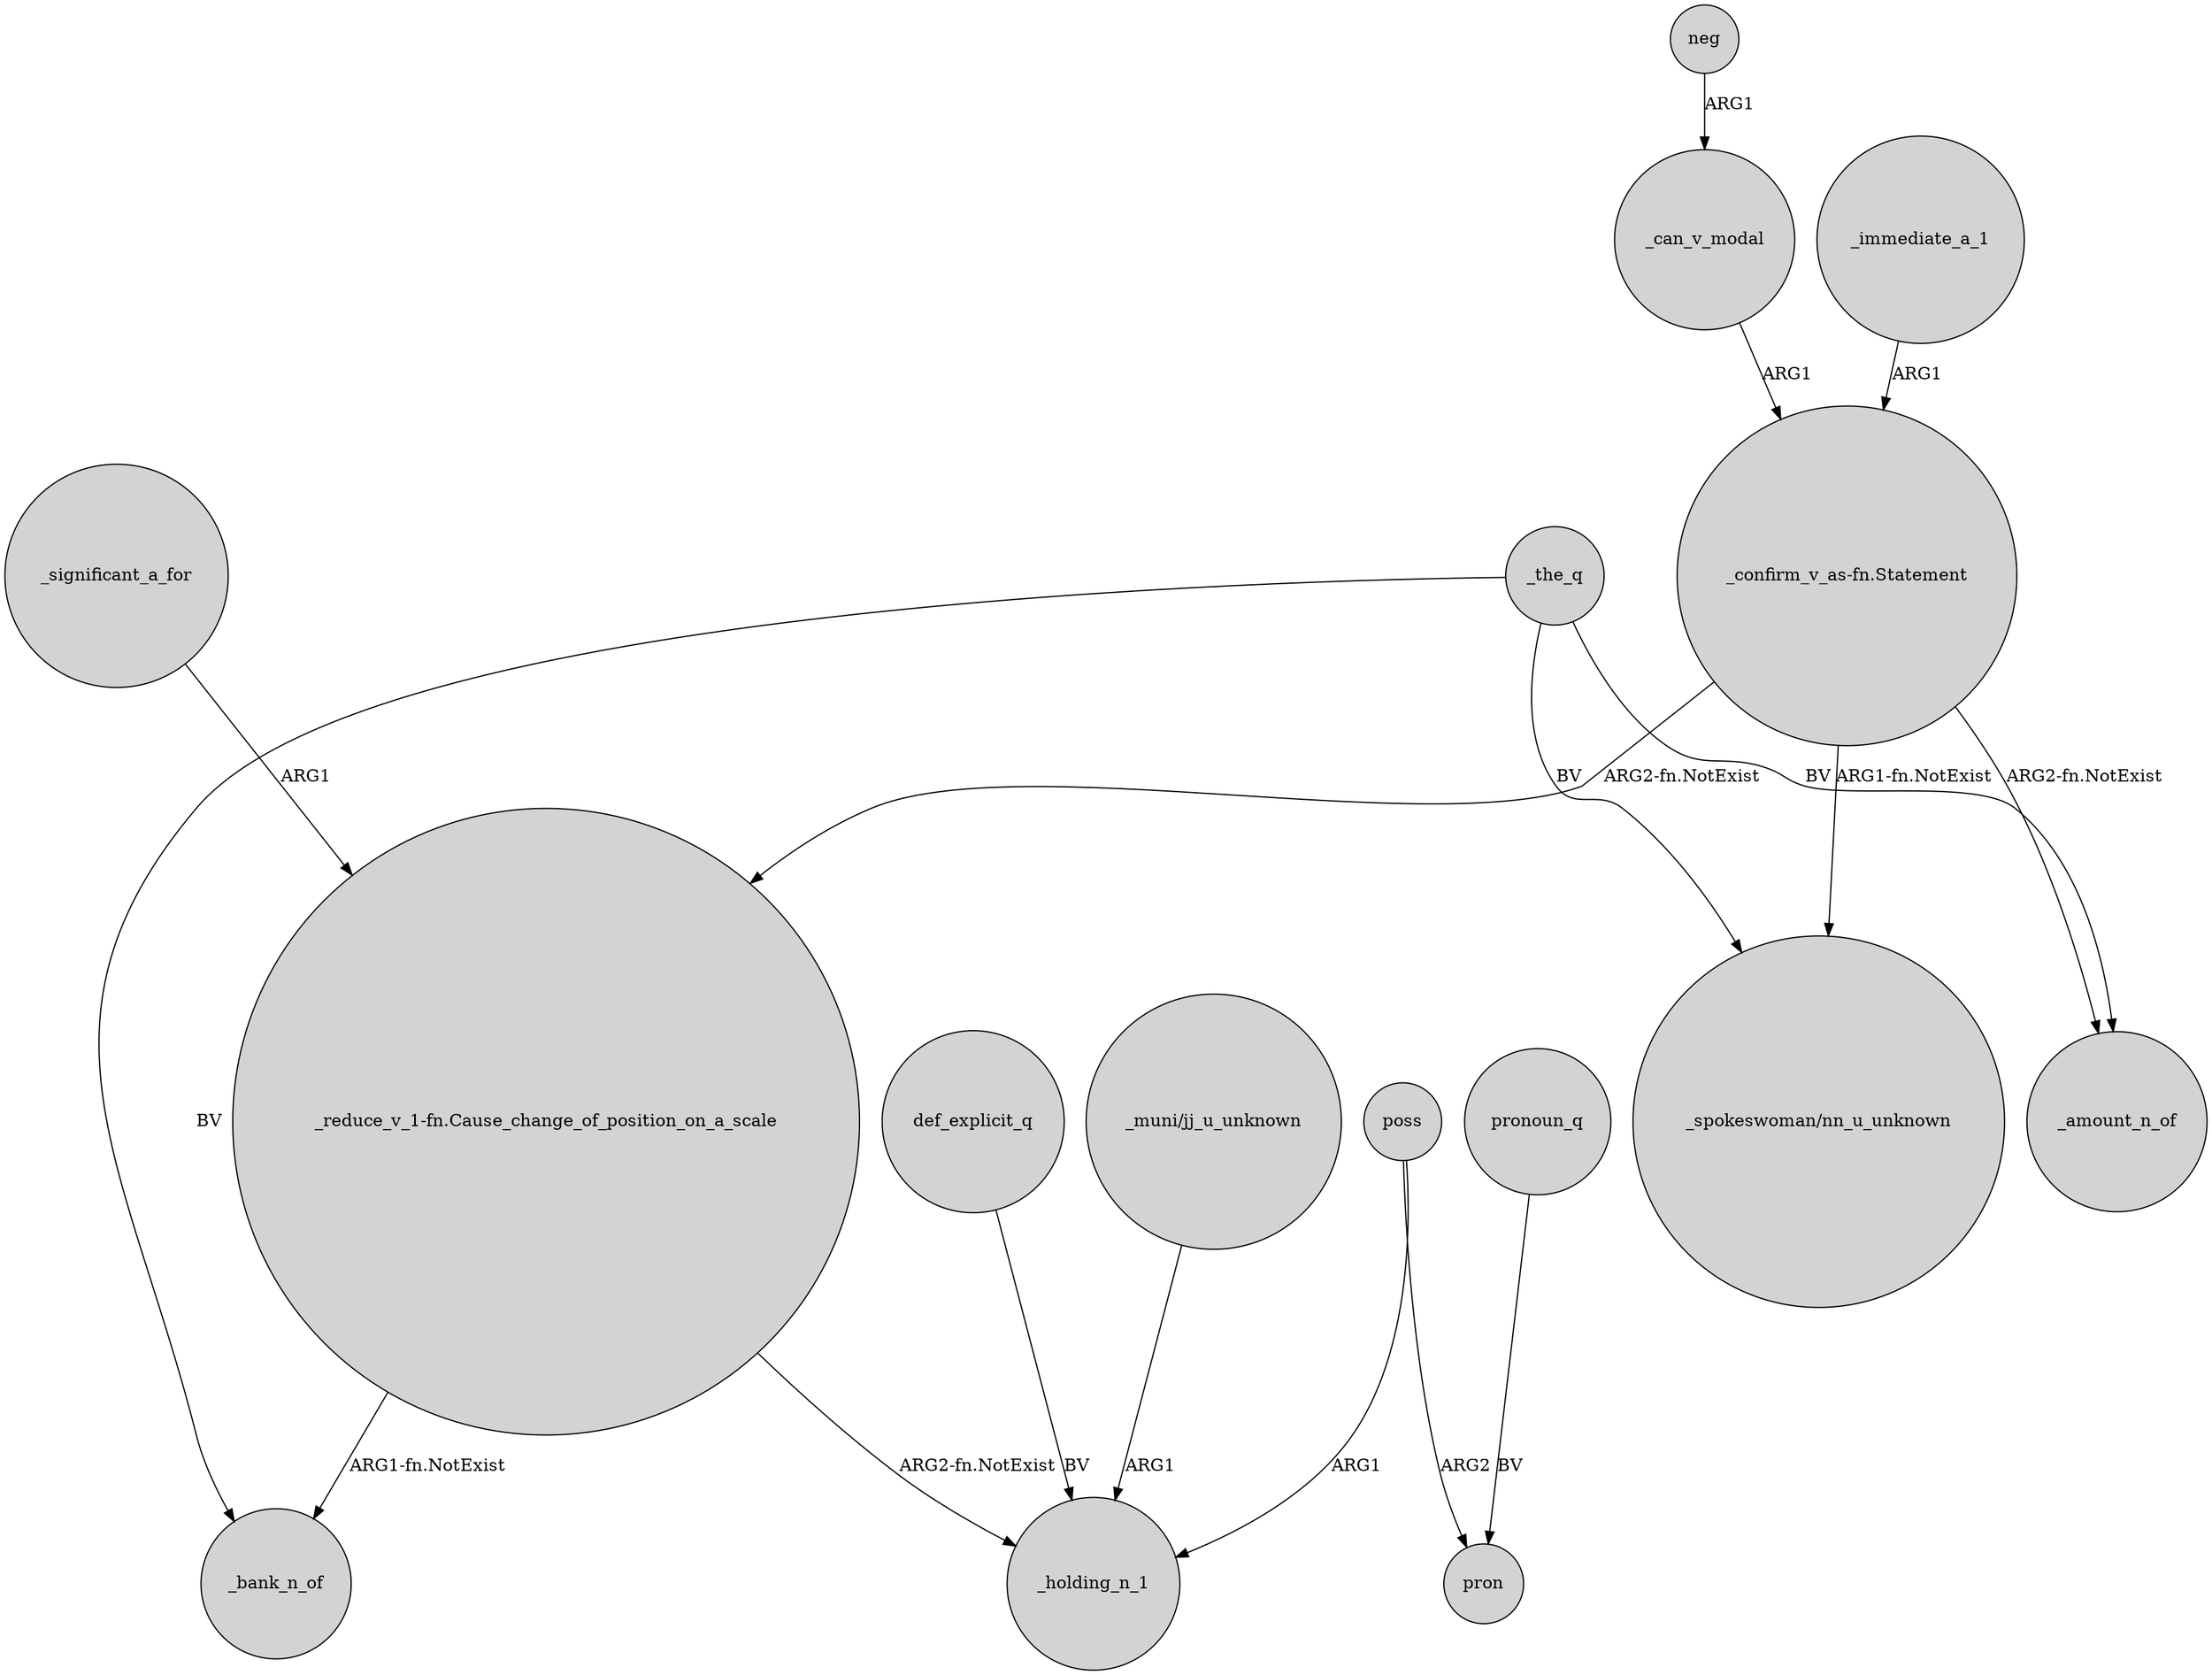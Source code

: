 digraph {
	node [shape=circle style=filled]
	_the_q -> _bank_n_of [label=BV]
	poss -> _holding_n_1 [label=ARG1]
	"_confirm_v_as-fn.Statement" -> "_reduce_v_1-fn.Cause_change_of_position_on_a_scale" [label="ARG2-fn.NotExist"]
	"_reduce_v_1-fn.Cause_change_of_position_on_a_scale" -> _holding_n_1 [label="ARG2-fn.NotExist"]
	"_muni/jj_u_unknown" -> _holding_n_1 [label=ARG1]
	_the_q -> "_spokeswoman/nn_u_unknown" [label=BV]
	_can_v_modal -> "_confirm_v_as-fn.Statement" [label=ARG1]
	poss -> pron [label=ARG2]
	"_confirm_v_as-fn.Statement" -> _amount_n_of [label="ARG2-fn.NotExist"]
	_immediate_a_1 -> "_confirm_v_as-fn.Statement" [label=ARG1]
	_the_q -> _amount_n_of [label=BV]
	"_reduce_v_1-fn.Cause_change_of_position_on_a_scale" -> _bank_n_of [label="ARG1-fn.NotExist"]
	def_explicit_q -> _holding_n_1 [label=BV]
	_significant_a_for -> "_reduce_v_1-fn.Cause_change_of_position_on_a_scale" [label=ARG1]
	neg -> _can_v_modal [label=ARG1]
	"_confirm_v_as-fn.Statement" -> "_spokeswoman/nn_u_unknown" [label="ARG1-fn.NotExist"]
	pronoun_q -> pron [label=BV]
}
